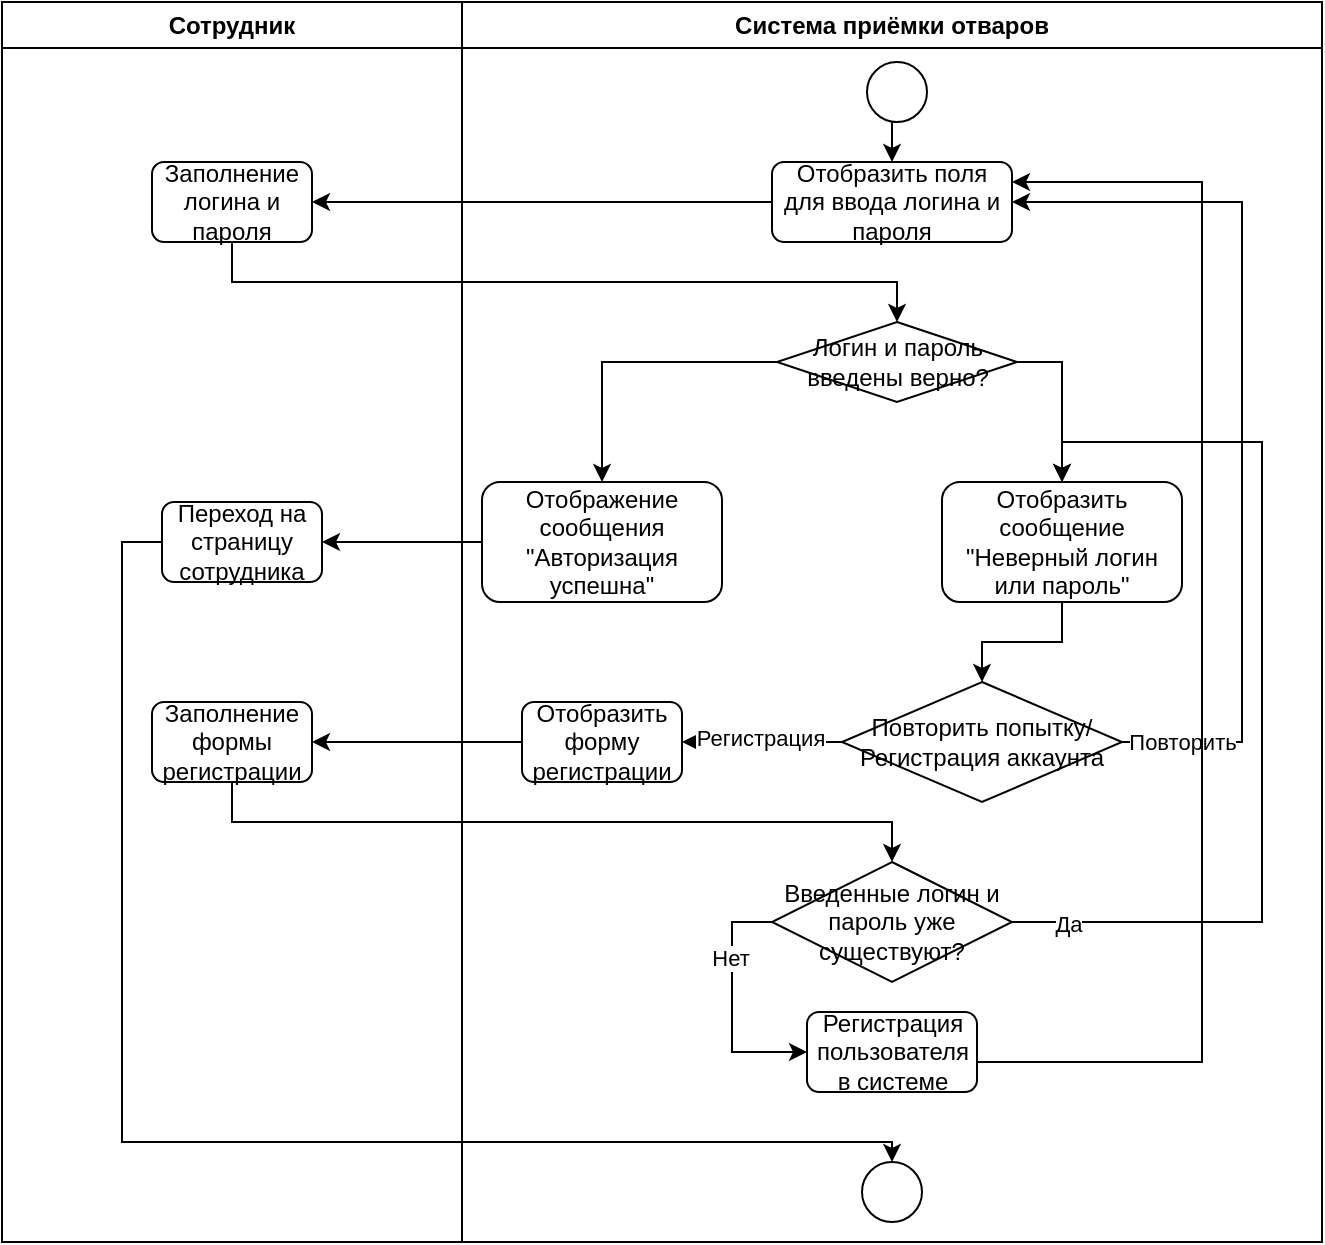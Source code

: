 <mxfile version="21.6.8" type="device">
  <diagram name="Страница — 1" id="moDCnp-Iz4HIW2yxopnV">
    <mxGraphModel dx="1290" dy="621" grid="1" gridSize="10" guides="1" tooltips="1" connect="1" arrows="1" fold="1" page="1" pageScale="1" pageWidth="827" pageHeight="1169" math="0" shadow="0">
      <root>
        <mxCell id="0" />
        <mxCell id="1" parent="0" />
        <mxCell id="BGgR3iWtZz1LzKfEI7OZ-2" value="Система приёмки отваров" style="swimlane;whiteSpace=wrap;html=1;" parent="1" vertex="1">
          <mxGeometry x="440" y="80" width="430" height="620" as="geometry" />
        </mxCell>
        <mxCell id="BGgR3iWtZz1LzKfEI7OZ-33" style="edgeStyle=orthogonalEdgeStyle;rounded=0;orthogonalLoop=1;jettySize=auto;html=1;exitX=0.5;exitY=1;exitDx=0;exitDy=0;entryX=0.5;entryY=0;entryDx=0;entryDy=0;" parent="BGgR3iWtZz1LzKfEI7OZ-2" source="BGgR3iWtZz1LzKfEI7OZ-5" target="BGgR3iWtZz1LzKfEI7OZ-30" edge="1">
          <mxGeometry relative="1" as="geometry" />
        </mxCell>
        <mxCell id="BGgR3iWtZz1LzKfEI7OZ-5" value="" style="ellipse;whiteSpace=wrap;html=1;" parent="BGgR3iWtZz1LzKfEI7OZ-2" vertex="1">
          <mxGeometry x="202.5" y="30" width="30" height="30" as="geometry" />
        </mxCell>
        <mxCell id="BGgR3iWtZz1LzKfEI7OZ-24" style="edgeStyle=orthogonalEdgeStyle;rounded=0;orthogonalLoop=1;jettySize=auto;html=1;exitX=1;exitY=0.5;exitDx=0;exitDy=0;entryX=0.5;entryY=0;entryDx=0;entryDy=0;" parent="BGgR3iWtZz1LzKfEI7OZ-2" edge="1">
          <mxGeometry relative="1" as="geometry">
            <mxPoint x="160.0" y="160" as="targetPoint" />
            <Array as="points">
              <mxPoint x="300" y="360" />
              <mxPoint x="300" y="140" />
              <mxPoint x="160" y="140" />
            </Array>
          </mxGeometry>
        </mxCell>
        <mxCell id="BGgR3iWtZz1LzKfEI7OZ-30" value="Отобразить поля для ввода логина и пароля" style="rounded=1;whiteSpace=wrap;html=1;" parent="BGgR3iWtZz1LzKfEI7OZ-2" vertex="1">
          <mxGeometry x="155" y="80" width="120" height="40" as="geometry" />
        </mxCell>
        <mxCell id="BGgR3iWtZz1LzKfEI7OZ-37" style="edgeStyle=orthogonalEdgeStyle;rounded=0;orthogonalLoop=1;jettySize=auto;html=1;exitX=1;exitY=0.5;exitDx=0;exitDy=0;entryX=0.5;entryY=0;entryDx=0;entryDy=0;" parent="BGgR3iWtZz1LzKfEI7OZ-2" source="BGgR3iWtZz1LzKfEI7OZ-35" target="BGgR3iWtZz1LzKfEI7OZ-36" edge="1">
          <mxGeometry relative="1" as="geometry" />
        </mxCell>
        <mxCell id="BGgR3iWtZz1LzKfEI7OZ-41" style="edgeStyle=orthogonalEdgeStyle;rounded=0;orthogonalLoop=1;jettySize=auto;html=1;exitX=0;exitY=0.5;exitDx=0;exitDy=0;entryX=0.5;entryY=0;entryDx=0;entryDy=0;" parent="BGgR3iWtZz1LzKfEI7OZ-2" source="BGgR3iWtZz1LzKfEI7OZ-35" target="BGgR3iWtZz1LzKfEI7OZ-39" edge="1">
          <mxGeometry relative="1" as="geometry" />
        </mxCell>
        <mxCell id="BGgR3iWtZz1LzKfEI7OZ-35" value="Логин и пароль введены верно?" style="rhombus;whiteSpace=wrap;html=1;" parent="BGgR3iWtZz1LzKfEI7OZ-2" vertex="1">
          <mxGeometry x="157.5" y="160" width="120" height="40" as="geometry" />
        </mxCell>
        <mxCell id="BGgR3iWtZz1LzKfEI7OZ-47" style="edgeStyle=orthogonalEdgeStyle;rounded=0;orthogonalLoop=1;jettySize=auto;html=1;exitX=0.5;exitY=1;exitDx=0;exitDy=0;entryX=0.5;entryY=0;entryDx=0;entryDy=0;" parent="BGgR3iWtZz1LzKfEI7OZ-2" source="BGgR3iWtZz1LzKfEI7OZ-36" target="BGgR3iWtZz1LzKfEI7OZ-46" edge="1">
          <mxGeometry relative="1" as="geometry" />
        </mxCell>
        <mxCell id="BGgR3iWtZz1LzKfEI7OZ-36" value="Отобразить сообщение &quot;Неверный логин или пароль&quot;" style="rounded=1;whiteSpace=wrap;html=1;" parent="BGgR3iWtZz1LzKfEI7OZ-2" vertex="1">
          <mxGeometry x="240" y="240" width="120" height="60" as="geometry" />
        </mxCell>
        <mxCell id="BGgR3iWtZz1LzKfEI7OZ-39" value="Отображение сообщения &quot;Авторизация успешна&quot;" style="rounded=1;whiteSpace=wrap;html=1;" parent="BGgR3iWtZz1LzKfEI7OZ-2" vertex="1">
          <mxGeometry x="10" y="240" width="120" height="60" as="geometry" />
        </mxCell>
        <mxCell id="BGgR3iWtZz1LzKfEI7OZ-48" style="edgeStyle=orthogonalEdgeStyle;rounded=0;orthogonalLoop=1;jettySize=auto;html=1;exitX=1;exitY=0.5;exitDx=0;exitDy=0;entryX=1;entryY=0.5;entryDx=0;entryDy=0;" parent="BGgR3iWtZz1LzKfEI7OZ-2" source="BGgR3iWtZz1LzKfEI7OZ-46" target="BGgR3iWtZz1LzKfEI7OZ-30" edge="1">
          <mxGeometry relative="1" as="geometry">
            <Array as="points">
              <mxPoint x="390" y="370" />
              <mxPoint x="390" y="100" />
            </Array>
          </mxGeometry>
        </mxCell>
        <mxCell id="BGgR3iWtZz1LzKfEI7OZ-49" value="Повторить" style="edgeLabel;html=1;align=center;verticalAlign=middle;resizable=0;points=[];" parent="BGgR3iWtZz1LzKfEI7OZ-48" vertex="1" connectable="0">
          <mxGeometry x="-0.652" y="2" relative="1" as="geometry">
            <mxPoint x="-28" y="17" as="offset" />
          </mxGeometry>
        </mxCell>
        <mxCell id="BGgR3iWtZz1LzKfEI7OZ-52" style="edgeStyle=orthogonalEdgeStyle;rounded=0;orthogonalLoop=1;jettySize=auto;html=1;exitX=0;exitY=0.5;exitDx=0;exitDy=0;entryX=1;entryY=0.5;entryDx=0;entryDy=0;" parent="BGgR3iWtZz1LzKfEI7OZ-2" source="BGgR3iWtZz1LzKfEI7OZ-46" target="BGgR3iWtZz1LzKfEI7OZ-51" edge="1">
          <mxGeometry relative="1" as="geometry" />
        </mxCell>
        <mxCell id="BGgR3iWtZz1LzKfEI7OZ-53" value="Регистрация" style="edgeLabel;html=1;align=center;verticalAlign=middle;resizable=0;points=[];" parent="BGgR3iWtZz1LzKfEI7OZ-52" vertex="1" connectable="0">
          <mxGeometry x="0.029" y="-2" relative="1" as="geometry">
            <mxPoint as="offset" />
          </mxGeometry>
        </mxCell>
        <mxCell id="BGgR3iWtZz1LzKfEI7OZ-46" value="Повторить попытку/Регистрация аккаунта" style="rhombus;whiteSpace=wrap;html=1;" parent="BGgR3iWtZz1LzKfEI7OZ-2" vertex="1">
          <mxGeometry x="190" y="340" width="140" height="60" as="geometry" />
        </mxCell>
        <mxCell id="BGgR3iWtZz1LzKfEI7OZ-51" value="Отобразить форму регистрации" style="rounded=1;whiteSpace=wrap;html=1;" parent="BGgR3iWtZz1LzKfEI7OZ-2" vertex="1">
          <mxGeometry x="30" y="350" width="80" height="40" as="geometry" />
        </mxCell>
        <mxCell id="BGgR3iWtZz1LzKfEI7OZ-59" style="edgeStyle=orthogonalEdgeStyle;rounded=0;orthogonalLoop=1;jettySize=auto;html=1;exitX=1;exitY=0.5;exitDx=0;exitDy=0;entryX=0.5;entryY=0;entryDx=0;entryDy=0;" parent="BGgR3iWtZz1LzKfEI7OZ-2" source="BGgR3iWtZz1LzKfEI7OZ-57" target="BGgR3iWtZz1LzKfEI7OZ-36" edge="1">
          <mxGeometry relative="1" as="geometry">
            <Array as="points">
              <mxPoint x="400" y="460" />
              <mxPoint x="400" y="220" />
              <mxPoint x="300" y="220" />
            </Array>
          </mxGeometry>
        </mxCell>
        <mxCell id="BGgR3iWtZz1LzKfEI7OZ-60" value="Да" style="edgeLabel;html=1;align=center;verticalAlign=middle;resizable=0;points=[];" parent="BGgR3iWtZz1LzKfEI7OZ-59" vertex="1" connectable="0">
          <mxGeometry x="-0.884" y="-1" relative="1" as="geometry">
            <mxPoint as="offset" />
          </mxGeometry>
        </mxCell>
        <mxCell id="BGgR3iWtZz1LzKfEI7OZ-62" style="edgeStyle=orthogonalEdgeStyle;rounded=0;orthogonalLoop=1;jettySize=auto;html=1;exitX=0;exitY=0.5;exitDx=0;exitDy=0;entryX=0;entryY=0.5;entryDx=0;entryDy=0;" parent="BGgR3iWtZz1LzKfEI7OZ-2" source="BGgR3iWtZz1LzKfEI7OZ-57" target="BGgR3iWtZz1LzKfEI7OZ-61" edge="1">
          <mxGeometry relative="1" as="geometry" />
        </mxCell>
        <mxCell id="BGgR3iWtZz1LzKfEI7OZ-63" value="Нет" style="edgeLabel;html=1;align=center;verticalAlign=middle;resizable=0;points=[];" parent="BGgR3iWtZz1LzKfEI7OZ-62" vertex="1" connectable="0">
          <mxGeometry x="-0.38" y="-1" relative="1" as="geometry">
            <mxPoint as="offset" />
          </mxGeometry>
        </mxCell>
        <mxCell id="BGgR3iWtZz1LzKfEI7OZ-57" value="Введенные логин и пароль уже существуют?" style="rhombus;whiteSpace=wrap;html=1;" parent="BGgR3iWtZz1LzKfEI7OZ-2" vertex="1">
          <mxGeometry x="155" y="430" width="120" height="60" as="geometry" />
        </mxCell>
        <mxCell id="BGgR3iWtZz1LzKfEI7OZ-64" style="edgeStyle=orthogonalEdgeStyle;rounded=0;orthogonalLoop=1;jettySize=auto;html=1;exitX=1;exitY=0.5;exitDx=0;exitDy=0;entryX=1;entryY=0.25;entryDx=0;entryDy=0;" parent="BGgR3iWtZz1LzKfEI7OZ-2" source="BGgR3iWtZz1LzKfEI7OZ-61" target="BGgR3iWtZz1LzKfEI7OZ-30" edge="1">
          <mxGeometry relative="1" as="geometry">
            <Array as="points">
              <mxPoint x="370" y="530" />
              <mxPoint x="370" y="90" />
            </Array>
          </mxGeometry>
        </mxCell>
        <mxCell id="BGgR3iWtZz1LzKfEI7OZ-61" value="Регистрация пользователя в системе" style="rounded=1;whiteSpace=wrap;html=1;" parent="BGgR3iWtZz1LzKfEI7OZ-2" vertex="1">
          <mxGeometry x="172.5" y="505" width="85" height="40" as="geometry" />
        </mxCell>
        <mxCell id="BGgR3iWtZz1LzKfEI7OZ-27" value="" style="ellipse;whiteSpace=wrap;html=1;" parent="BGgR3iWtZz1LzKfEI7OZ-2" vertex="1">
          <mxGeometry x="200" y="580" width="30" height="30" as="geometry" />
        </mxCell>
        <mxCell id="BGgR3iWtZz1LzKfEI7OZ-3" value="Сотрудник" style="swimlane;whiteSpace=wrap;html=1;" parent="1" vertex="1">
          <mxGeometry x="210" y="80" width="230" height="620" as="geometry" />
        </mxCell>
        <mxCell id="BGgR3iWtZz1LzKfEI7OZ-31" value="Заполнение логина и пароля" style="rounded=1;whiteSpace=wrap;html=1;" parent="BGgR3iWtZz1LzKfEI7OZ-3" vertex="1">
          <mxGeometry x="75" y="80" width="80" height="40" as="geometry" />
        </mxCell>
        <mxCell id="BGgR3iWtZz1LzKfEI7OZ-40" value="Переход на страницу сотрудника" style="rounded=1;whiteSpace=wrap;html=1;" parent="BGgR3iWtZz1LzKfEI7OZ-3" vertex="1">
          <mxGeometry x="80" y="250" width="80" height="40" as="geometry" />
        </mxCell>
        <mxCell id="BGgR3iWtZz1LzKfEI7OZ-54" value="Заполнение формы регистрации" style="rounded=1;whiteSpace=wrap;html=1;" parent="BGgR3iWtZz1LzKfEI7OZ-3" vertex="1">
          <mxGeometry x="75" y="350" width="80" height="40" as="geometry" />
        </mxCell>
        <mxCell id="BGgR3iWtZz1LzKfEI7OZ-34" style="edgeStyle=orthogonalEdgeStyle;rounded=0;orthogonalLoop=1;jettySize=auto;html=1;exitX=0;exitY=0.5;exitDx=0;exitDy=0;entryX=1;entryY=0.5;entryDx=0;entryDy=0;" parent="1" source="BGgR3iWtZz1LzKfEI7OZ-30" target="BGgR3iWtZz1LzKfEI7OZ-31" edge="1">
          <mxGeometry relative="1" as="geometry" />
        </mxCell>
        <mxCell id="BGgR3iWtZz1LzKfEI7OZ-42" style="edgeStyle=orthogonalEdgeStyle;rounded=0;orthogonalLoop=1;jettySize=auto;html=1;exitX=0;exitY=0.5;exitDx=0;exitDy=0;entryX=1;entryY=0.5;entryDx=0;entryDy=0;" parent="1" source="BGgR3iWtZz1LzKfEI7OZ-39" target="BGgR3iWtZz1LzKfEI7OZ-40" edge="1">
          <mxGeometry relative="1" as="geometry" />
        </mxCell>
        <mxCell id="BGgR3iWtZz1LzKfEI7OZ-43" style="edgeStyle=orthogonalEdgeStyle;rounded=0;orthogonalLoop=1;jettySize=auto;html=1;exitX=0;exitY=0.5;exitDx=0;exitDy=0;entryX=0.5;entryY=0;entryDx=0;entryDy=0;" parent="1" source="BGgR3iWtZz1LzKfEI7OZ-40" target="BGgR3iWtZz1LzKfEI7OZ-27" edge="1">
          <mxGeometry relative="1" as="geometry">
            <Array as="points">
              <mxPoint x="270" y="350" />
              <mxPoint x="270" y="650" />
              <mxPoint x="655" y="650" />
            </Array>
          </mxGeometry>
        </mxCell>
        <mxCell id="BGgR3iWtZz1LzKfEI7OZ-50" style="edgeStyle=orthogonalEdgeStyle;rounded=0;orthogonalLoop=1;jettySize=auto;html=1;exitX=0.5;exitY=1;exitDx=0;exitDy=0;entryX=0.5;entryY=0;entryDx=0;entryDy=0;" parent="1" source="BGgR3iWtZz1LzKfEI7OZ-31" target="BGgR3iWtZz1LzKfEI7OZ-35" edge="1">
          <mxGeometry relative="1" as="geometry" />
        </mxCell>
        <mxCell id="BGgR3iWtZz1LzKfEI7OZ-55" style="edgeStyle=orthogonalEdgeStyle;rounded=0;orthogonalLoop=1;jettySize=auto;html=1;exitX=0;exitY=0.5;exitDx=0;exitDy=0;entryX=1;entryY=0.5;entryDx=0;entryDy=0;" parent="1" source="BGgR3iWtZz1LzKfEI7OZ-51" target="BGgR3iWtZz1LzKfEI7OZ-54" edge="1">
          <mxGeometry relative="1" as="geometry" />
        </mxCell>
        <mxCell id="BGgR3iWtZz1LzKfEI7OZ-58" style="edgeStyle=orthogonalEdgeStyle;rounded=0;orthogonalLoop=1;jettySize=auto;html=1;exitX=0.5;exitY=1;exitDx=0;exitDy=0;entryX=0.5;entryY=0;entryDx=0;entryDy=0;" parent="1" source="BGgR3iWtZz1LzKfEI7OZ-54" target="BGgR3iWtZz1LzKfEI7OZ-57" edge="1">
          <mxGeometry relative="1" as="geometry" />
        </mxCell>
      </root>
    </mxGraphModel>
  </diagram>
</mxfile>
